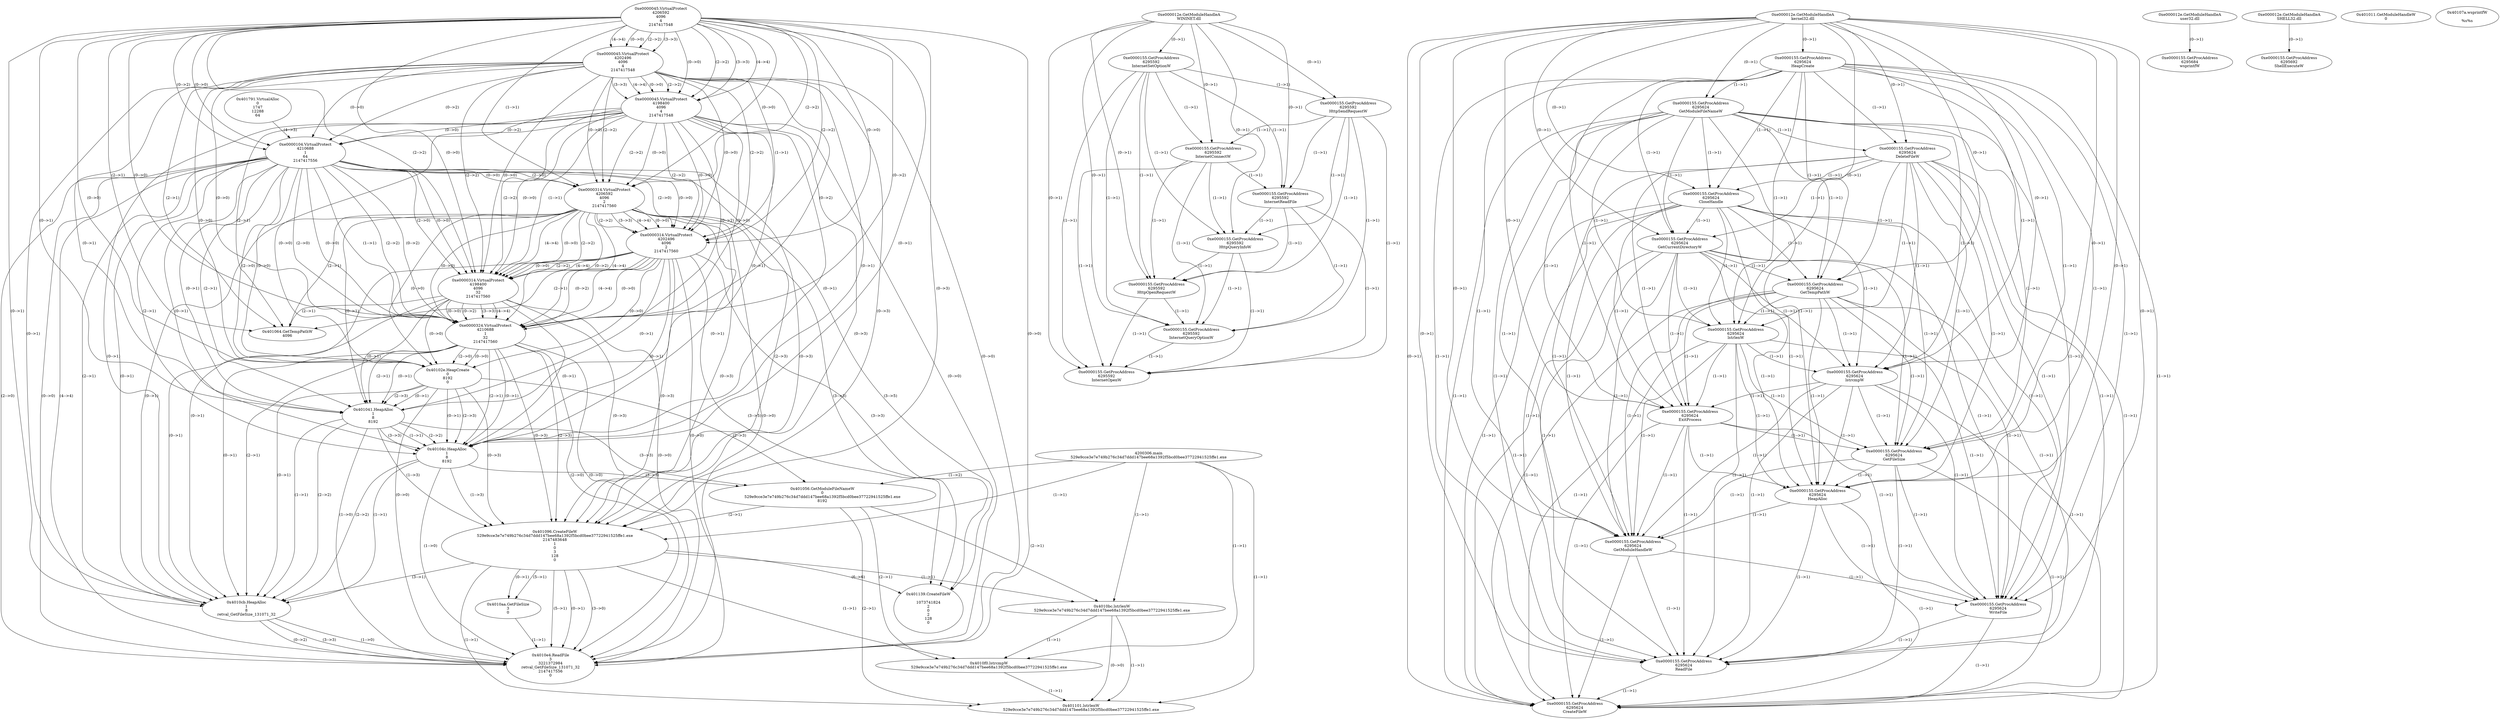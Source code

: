 // Global SCDG with merge call
digraph {
	0 [label="4200306.main
529e9cce3e7e749b276c34d7ddd147bee68a1392f5bcd0bee37722941525ffe1.exe"]
	1 [label="0x401791.VirtualAlloc
0
1747
12288
64"]
	2 [label="0xe0000045.VirtualProtect
4206592
4096
4
2147417548"]
	3 [label="0xe0000045.VirtualProtect
4202496
4096
4
2147417548"]
	2 -> 3 [label="(2-->2)"]
	2 -> 3 [label="(3-->3)"]
	2 -> 3 [label="(4-->4)"]
	2 -> 3 [label="(0-->0)"]
	4 [label="0xe0000045.VirtualProtect
4198400
4096
4
2147417548"]
	2 -> 4 [label="(2-->2)"]
	3 -> 4 [label="(2-->2)"]
	2 -> 4 [label="(3-->3)"]
	3 -> 4 [label="(3-->3)"]
	2 -> 4 [label="(4-->4)"]
	3 -> 4 [label="(4-->4)"]
	2 -> 4 [label="(0-->0)"]
	3 -> 4 [label="(0-->0)"]
	5 [label="0xe0000104.VirtualProtect
4210688
1
64
2147417556"]
	2 -> 5 [label="(0-->2)"]
	3 -> 5 [label="(0-->2)"]
	4 -> 5 [label="(0-->2)"]
	1 -> 5 [label="(4-->3)"]
	2 -> 5 [label="(0-->0)"]
	3 -> 5 [label="(0-->0)"]
	4 -> 5 [label="(0-->0)"]
	6 [label="0xe000012e.GetModuleHandleA
WININET.dll"]
	7 [label="0xe0000155.GetProcAddress
6295592
InternetSetOptionW"]
	6 -> 7 [label="(0-->1)"]
	8 [label="0xe0000155.GetProcAddress
6295592
HttpSendRequestW"]
	6 -> 8 [label="(0-->1)"]
	7 -> 8 [label="(1-->1)"]
	9 [label="0xe0000155.GetProcAddress
6295592
InternetConnectW"]
	6 -> 9 [label="(0-->1)"]
	7 -> 9 [label="(1-->1)"]
	8 -> 9 [label="(1-->1)"]
	10 [label="0xe0000155.GetProcAddress
6295592
InternetReadFile"]
	6 -> 10 [label="(0-->1)"]
	7 -> 10 [label="(1-->1)"]
	8 -> 10 [label="(1-->1)"]
	9 -> 10 [label="(1-->1)"]
	11 [label="0xe0000155.GetProcAddress
6295592
HttpQueryInfoW"]
	6 -> 11 [label="(0-->1)"]
	7 -> 11 [label="(1-->1)"]
	8 -> 11 [label="(1-->1)"]
	9 -> 11 [label="(1-->1)"]
	10 -> 11 [label="(1-->1)"]
	12 [label="0xe0000155.GetProcAddress
6295592
HttpOpenRequestW"]
	6 -> 12 [label="(0-->1)"]
	7 -> 12 [label="(1-->1)"]
	8 -> 12 [label="(1-->1)"]
	9 -> 12 [label="(1-->1)"]
	10 -> 12 [label="(1-->1)"]
	11 -> 12 [label="(1-->1)"]
	13 [label="0xe0000155.GetProcAddress
6295592
InternetQueryOptionW"]
	6 -> 13 [label="(0-->1)"]
	7 -> 13 [label="(1-->1)"]
	8 -> 13 [label="(1-->1)"]
	9 -> 13 [label="(1-->1)"]
	10 -> 13 [label="(1-->1)"]
	11 -> 13 [label="(1-->1)"]
	12 -> 13 [label="(1-->1)"]
	14 [label="0xe0000155.GetProcAddress
6295592
InternetOpenW"]
	6 -> 14 [label="(0-->1)"]
	7 -> 14 [label="(1-->1)"]
	8 -> 14 [label="(1-->1)"]
	9 -> 14 [label="(1-->1)"]
	10 -> 14 [label="(1-->1)"]
	11 -> 14 [label="(1-->1)"]
	12 -> 14 [label="(1-->1)"]
	13 -> 14 [label="(1-->1)"]
	15 [label="0xe000012e.GetModuleHandleA
kernel32.dll"]
	16 [label="0xe0000155.GetProcAddress
6295624
HeapCreate"]
	15 -> 16 [label="(0-->1)"]
	17 [label="0xe0000155.GetProcAddress
6295624
GetModuleFileNameW"]
	15 -> 17 [label="(0-->1)"]
	16 -> 17 [label="(1-->1)"]
	18 [label="0xe0000155.GetProcAddress
6295624
DeleteFileW"]
	15 -> 18 [label="(0-->1)"]
	16 -> 18 [label="(1-->1)"]
	17 -> 18 [label="(1-->1)"]
	19 [label="0xe0000155.GetProcAddress
6295624
CloseHandle"]
	15 -> 19 [label="(0-->1)"]
	16 -> 19 [label="(1-->1)"]
	17 -> 19 [label="(1-->1)"]
	18 -> 19 [label="(1-->1)"]
	20 [label="0xe0000155.GetProcAddress
6295624
GetCurrentDirectoryW"]
	15 -> 20 [label="(0-->1)"]
	16 -> 20 [label="(1-->1)"]
	17 -> 20 [label="(1-->1)"]
	18 -> 20 [label="(1-->1)"]
	19 -> 20 [label="(1-->1)"]
	21 [label="0xe0000155.GetProcAddress
6295624
GetTempPathW"]
	15 -> 21 [label="(0-->1)"]
	16 -> 21 [label="(1-->1)"]
	17 -> 21 [label="(1-->1)"]
	18 -> 21 [label="(1-->1)"]
	19 -> 21 [label="(1-->1)"]
	20 -> 21 [label="(1-->1)"]
	22 [label="0xe0000155.GetProcAddress
6295624
lstrlenW"]
	15 -> 22 [label="(0-->1)"]
	16 -> 22 [label="(1-->1)"]
	17 -> 22 [label="(1-->1)"]
	18 -> 22 [label="(1-->1)"]
	19 -> 22 [label="(1-->1)"]
	20 -> 22 [label="(1-->1)"]
	21 -> 22 [label="(1-->1)"]
	23 [label="0xe0000155.GetProcAddress
6295624
lstrcmpW"]
	15 -> 23 [label="(0-->1)"]
	16 -> 23 [label="(1-->1)"]
	17 -> 23 [label="(1-->1)"]
	18 -> 23 [label="(1-->1)"]
	19 -> 23 [label="(1-->1)"]
	20 -> 23 [label="(1-->1)"]
	21 -> 23 [label="(1-->1)"]
	22 -> 23 [label="(1-->1)"]
	24 [label="0xe0000155.GetProcAddress
6295624
ExitProcess"]
	15 -> 24 [label="(0-->1)"]
	16 -> 24 [label="(1-->1)"]
	17 -> 24 [label="(1-->1)"]
	18 -> 24 [label="(1-->1)"]
	19 -> 24 [label="(1-->1)"]
	20 -> 24 [label="(1-->1)"]
	21 -> 24 [label="(1-->1)"]
	22 -> 24 [label="(1-->1)"]
	23 -> 24 [label="(1-->1)"]
	25 [label="0xe0000155.GetProcAddress
6295624
GetFileSize"]
	15 -> 25 [label="(0-->1)"]
	16 -> 25 [label="(1-->1)"]
	17 -> 25 [label="(1-->1)"]
	18 -> 25 [label="(1-->1)"]
	19 -> 25 [label="(1-->1)"]
	20 -> 25 [label="(1-->1)"]
	21 -> 25 [label="(1-->1)"]
	22 -> 25 [label="(1-->1)"]
	23 -> 25 [label="(1-->1)"]
	24 -> 25 [label="(1-->1)"]
	26 [label="0xe0000155.GetProcAddress
6295624
HeapAlloc"]
	15 -> 26 [label="(0-->1)"]
	16 -> 26 [label="(1-->1)"]
	17 -> 26 [label="(1-->1)"]
	18 -> 26 [label="(1-->1)"]
	19 -> 26 [label="(1-->1)"]
	20 -> 26 [label="(1-->1)"]
	21 -> 26 [label="(1-->1)"]
	22 -> 26 [label="(1-->1)"]
	23 -> 26 [label="(1-->1)"]
	24 -> 26 [label="(1-->1)"]
	25 -> 26 [label="(1-->1)"]
	27 [label="0xe0000155.GetProcAddress
6295624
GetModuleHandleW"]
	15 -> 27 [label="(0-->1)"]
	16 -> 27 [label="(1-->1)"]
	17 -> 27 [label="(1-->1)"]
	18 -> 27 [label="(1-->1)"]
	19 -> 27 [label="(1-->1)"]
	20 -> 27 [label="(1-->1)"]
	21 -> 27 [label="(1-->1)"]
	22 -> 27 [label="(1-->1)"]
	23 -> 27 [label="(1-->1)"]
	24 -> 27 [label="(1-->1)"]
	25 -> 27 [label="(1-->1)"]
	26 -> 27 [label="(1-->1)"]
	28 [label="0xe0000155.GetProcAddress
6295624
WriteFile"]
	15 -> 28 [label="(0-->1)"]
	16 -> 28 [label="(1-->1)"]
	17 -> 28 [label="(1-->1)"]
	18 -> 28 [label="(1-->1)"]
	19 -> 28 [label="(1-->1)"]
	20 -> 28 [label="(1-->1)"]
	21 -> 28 [label="(1-->1)"]
	22 -> 28 [label="(1-->1)"]
	23 -> 28 [label="(1-->1)"]
	24 -> 28 [label="(1-->1)"]
	25 -> 28 [label="(1-->1)"]
	26 -> 28 [label="(1-->1)"]
	27 -> 28 [label="(1-->1)"]
	29 [label="0xe0000155.GetProcAddress
6295624
ReadFile"]
	15 -> 29 [label="(0-->1)"]
	16 -> 29 [label="(1-->1)"]
	17 -> 29 [label="(1-->1)"]
	18 -> 29 [label="(1-->1)"]
	19 -> 29 [label="(1-->1)"]
	20 -> 29 [label="(1-->1)"]
	21 -> 29 [label="(1-->1)"]
	22 -> 29 [label="(1-->1)"]
	23 -> 29 [label="(1-->1)"]
	24 -> 29 [label="(1-->1)"]
	25 -> 29 [label="(1-->1)"]
	26 -> 29 [label="(1-->1)"]
	27 -> 29 [label="(1-->1)"]
	28 -> 29 [label="(1-->1)"]
	30 [label="0xe0000155.GetProcAddress
6295624
CreateFileW"]
	15 -> 30 [label="(0-->1)"]
	16 -> 30 [label="(1-->1)"]
	17 -> 30 [label="(1-->1)"]
	18 -> 30 [label="(1-->1)"]
	19 -> 30 [label="(1-->1)"]
	20 -> 30 [label="(1-->1)"]
	21 -> 30 [label="(1-->1)"]
	22 -> 30 [label="(1-->1)"]
	23 -> 30 [label="(1-->1)"]
	24 -> 30 [label="(1-->1)"]
	25 -> 30 [label="(1-->1)"]
	26 -> 30 [label="(1-->1)"]
	27 -> 30 [label="(1-->1)"]
	28 -> 30 [label="(1-->1)"]
	29 -> 30 [label="(1-->1)"]
	31 [label="0xe000012e.GetModuleHandleA
user32.dll"]
	32 [label="0xe0000155.GetProcAddress
6295684
wsprintfW"]
	31 -> 32 [label="(0-->1)"]
	33 [label="0xe000012e.GetModuleHandleA
SHELL32.dll"]
	34 [label="0xe0000155.GetProcAddress
6295692
ShellExecuteW"]
	33 -> 34 [label="(0-->1)"]
	35 [label="0xe0000314.VirtualProtect
4206592
4096
2
2147417560"]
	2 -> 35 [label="(1-->1)"]
	2 -> 35 [label="(2-->2)"]
	3 -> 35 [label="(2-->2)"]
	4 -> 35 [label="(2-->2)"]
	2 -> 35 [label="(0-->0)"]
	3 -> 35 [label="(0-->0)"]
	4 -> 35 [label="(0-->0)"]
	5 -> 35 [label="(2-->0)"]
	5 -> 35 [label="(0-->0)"]
	36 [label="0xe0000314.VirtualProtect
4202496
4096
2
2147417560"]
	3 -> 36 [label="(1-->1)"]
	2 -> 36 [label="(2-->2)"]
	3 -> 36 [label="(2-->2)"]
	4 -> 36 [label="(2-->2)"]
	35 -> 36 [label="(2-->2)"]
	35 -> 36 [label="(3-->3)"]
	35 -> 36 [label="(4-->4)"]
	2 -> 36 [label="(0-->0)"]
	3 -> 36 [label="(0-->0)"]
	4 -> 36 [label="(0-->0)"]
	5 -> 36 [label="(2-->0)"]
	5 -> 36 [label="(0-->0)"]
	35 -> 36 [label="(0-->0)"]
	37 [label="0xe0000314.VirtualProtect
4198400
4096
32
2147417560"]
	4 -> 37 [label="(1-->1)"]
	2 -> 37 [label="(2-->2)"]
	3 -> 37 [label="(2-->2)"]
	4 -> 37 [label="(2-->2)"]
	35 -> 37 [label="(2-->2)"]
	36 -> 37 [label="(2-->2)"]
	35 -> 37 [label="(4-->4)"]
	36 -> 37 [label="(4-->4)"]
	2 -> 37 [label="(0-->0)"]
	3 -> 37 [label="(0-->0)"]
	4 -> 37 [label="(0-->0)"]
	5 -> 37 [label="(2-->0)"]
	5 -> 37 [label="(0-->0)"]
	35 -> 37 [label="(0-->0)"]
	36 -> 37 [label="(0-->0)"]
	38 [label="0xe0000324.VirtualProtect
4210688
1
32
2147417560"]
	5 -> 38 [label="(1-->1)"]
	2 -> 38 [label="(0-->2)"]
	3 -> 38 [label="(0-->2)"]
	4 -> 38 [label="(0-->2)"]
	5 -> 38 [label="(2-->2)"]
	5 -> 38 [label="(0-->2)"]
	35 -> 38 [label="(0-->2)"]
	36 -> 38 [label="(0-->2)"]
	37 -> 38 [label="(0-->2)"]
	37 -> 38 [label="(3-->3)"]
	35 -> 38 [label="(4-->4)"]
	36 -> 38 [label="(4-->4)"]
	37 -> 38 [label="(4-->4)"]
	2 -> 38 [label="(0-->0)"]
	3 -> 38 [label="(0-->0)"]
	4 -> 38 [label="(0-->0)"]
	5 -> 38 [label="(2-->0)"]
	5 -> 38 [label="(0-->0)"]
	35 -> 38 [label="(0-->0)"]
	36 -> 38 [label="(0-->0)"]
	37 -> 38 [label="(0-->0)"]
	39 [label="0x401011.GetModuleHandleW
0"]
	40 [label="0x40102e.HeapCreate
0
8192
0"]
	2 -> 40 [label="(0-->0)"]
	3 -> 40 [label="(0-->0)"]
	4 -> 40 [label="(0-->0)"]
	5 -> 40 [label="(2-->0)"]
	5 -> 40 [label="(0-->0)"]
	35 -> 40 [label="(0-->0)"]
	36 -> 40 [label="(0-->0)"]
	37 -> 40 [label="(0-->0)"]
	38 -> 40 [label="(2-->0)"]
	38 -> 40 [label="(0-->0)"]
	41 [label="0x401041.HeapAlloc
1
8
8192"]
	2 -> 41 [label="(0-->1)"]
	3 -> 41 [label="(0-->1)"]
	4 -> 41 [label="(0-->1)"]
	5 -> 41 [label="(2-->1)"]
	5 -> 41 [label="(0-->1)"]
	35 -> 41 [label="(0-->1)"]
	36 -> 41 [label="(0-->1)"]
	37 -> 41 [label="(0-->1)"]
	38 -> 41 [label="(2-->1)"]
	38 -> 41 [label="(0-->1)"]
	40 -> 41 [label="(0-->1)"]
	40 -> 41 [label="(2-->3)"]
	42 [label="0x40104c.HeapAlloc
1
8
8192"]
	2 -> 42 [label="(0-->1)"]
	3 -> 42 [label="(0-->1)"]
	4 -> 42 [label="(0-->1)"]
	5 -> 42 [label="(2-->1)"]
	5 -> 42 [label="(0-->1)"]
	35 -> 42 [label="(0-->1)"]
	36 -> 42 [label="(0-->1)"]
	37 -> 42 [label="(0-->1)"]
	38 -> 42 [label="(2-->1)"]
	38 -> 42 [label="(0-->1)"]
	40 -> 42 [label="(0-->1)"]
	41 -> 42 [label="(1-->1)"]
	41 -> 42 [label="(2-->2)"]
	40 -> 42 [label="(2-->3)"]
	41 -> 42 [label="(3-->3)"]
	43 [label="0x401056.GetModuleFileNameW
0
529e9cce3e7e749b276c34d7ddd147bee68a1392f5bcd0bee37722941525ffe1.exe
8192"]
	0 -> 43 [label="(1-->2)"]
	40 -> 43 [label="(2-->3)"]
	41 -> 43 [label="(3-->3)"]
	42 -> 43 [label="(3-->3)"]
	44 [label="0x401064.GetTempPathW
4096
"]
	2 -> 44 [label="(2-->1)"]
	3 -> 44 [label="(2-->1)"]
	4 -> 44 [label="(2-->1)"]
	35 -> 44 [label="(2-->1)"]
	36 -> 44 [label="(2-->1)"]
	37 -> 44 [label="(2-->1)"]
	45 [label="0x40107a.wsprintfW

%s%s"]
	46 [label="0x401096.CreateFileW
529e9cce3e7e749b276c34d7ddd147bee68a1392f5bcd0bee37722941525ffe1.exe
2147483648
1
0
3
128
0"]
	0 -> 46 [label="(1-->1)"]
	43 -> 46 [label="(2-->1)"]
	2 -> 46 [label="(0-->3)"]
	3 -> 46 [label="(0-->3)"]
	4 -> 46 [label="(0-->3)"]
	5 -> 46 [label="(2-->3)"]
	5 -> 46 [label="(0-->3)"]
	35 -> 46 [label="(0-->3)"]
	36 -> 46 [label="(0-->3)"]
	37 -> 46 [label="(0-->3)"]
	38 -> 46 [label="(2-->3)"]
	38 -> 46 [label="(0-->3)"]
	40 -> 46 [label="(0-->3)"]
	41 -> 46 [label="(1-->3)"]
	42 -> 46 [label="(1-->3)"]
	47 [label="0x4010aa.GetFileSize
3
0"]
	46 -> 47 [label="(5-->1)"]
	46 -> 47 [label="(0-->1)"]
	48 [label="0x4010bc.lstrlenW
529e9cce3e7e749b276c34d7ddd147bee68a1392f5bcd0bee37722941525ffe1.exe"]
	0 -> 48 [label="(1-->1)"]
	43 -> 48 [label="(2-->1)"]
	46 -> 48 [label="(1-->1)"]
	49 [label="0x4010cb.HeapAlloc
1
8
retval_GetFileSize_131071_32"]
	2 -> 49 [label="(0-->1)"]
	3 -> 49 [label="(0-->1)"]
	4 -> 49 [label="(0-->1)"]
	5 -> 49 [label="(2-->1)"]
	5 -> 49 [label="(0-->1)"]
	35 -> 49 [label="(0-->1)"]
	36 -> 49 [label="(0-->1)"]
	37 -> 49 [label="(0-->1)"]
	38 -> 49 [label="(2-->1)"]
	38 -> 49 [label="(0-->1)"]
	40 -> 49 [label="(0-->1)"]
	41 -> 49 [label="(1-->1)"]
	42 -> 49 [label="(1-->1)"]
	46 -> 49 [label="(3-->1)"]
	41 -> 49 [label="(2-->2)"]
	42 -> 49 [label="(2-->2)"]
	50 [label="0x4010e4.ReadFile
3
3221372984
retval_GetFileSize_131071_32
2147417556
0"]
	46 -> 50 [label="(5-->1)"]
	46 -> 50 [label="(0-->1)"]
	47 -> 50 [label="(1-->1)"]
	49 -> 50 [label="(0-->2)"]
	49 -> 50 [label="(3-->3)"]
	5 -> 50 [label="(4-->4)"]
	2 -> 50 [label="(0-->0)"]
	3 -> 50 [label="(0-->0)"]
	4 -> 50 [label="(0-->0)"]
	5 -> 50 [label="(2-->0)"]
	5 -> 50 [label="(0-->0)"]
	35 -> 50 [label="(0-->0)"]
	36 -> 50 [label="(0-->0)"]
	37 -> 50 [label="(0-->0)"]
	38 -> 50 [label="(2-->0)"]
	38 -> 50 [label="(0-->0)"]
	40 -> 50 [label="(0-->0)"]
	41 -> 50 [label="(1-->0)"]
	42 -> 50 [label="(1-->0)"]
	46 -> 50 [label="(3-->0)"]
	49 -> 50 [label="(1-->0)"]
	51 [label="0x4010f0.lstrcmpW
529e9cce3e7e749b276c34d7ddd147bee68a1392f5bcd0bee37722941525ffe1.exe
"]
	0 -> 51 [label="(1-->1)"]
	43 -> 51 [label="(2-->1)"]
	46 -> 51 [label="(1-->1)"]
	48 -> 51 [label="(1-->1)"]
	52 [label="0x401101.lstrlenW
529e9cce3e7e749b276c34d7ddd147bee68a1392f5bcd0bee37722941525ffe1.exe"]
	0 -> 52 [label="(1-->1)"]
	43 -> 52 [label="(2-->1)"]
	46 -> 52 [label="(1-->1)"]
	48 -> 52 [label="(1-->1)"]
	51 -> 52 [label="(1-->1)"]
	48 -> 52 [label="(0-->0)"]
	53 [label="0x401139.CreateFileW

1073741824
2
0
2
128
0"]
	35 -> 53 [label="(3-->3)"]
	36 -> 53 [label="(3-->3)"]
	35 -> 53 [label="(3-->5)"]
	36 -> 53 [label="(3-->5)"]
	46 -> 53 [label="(6-->6)"]
}
